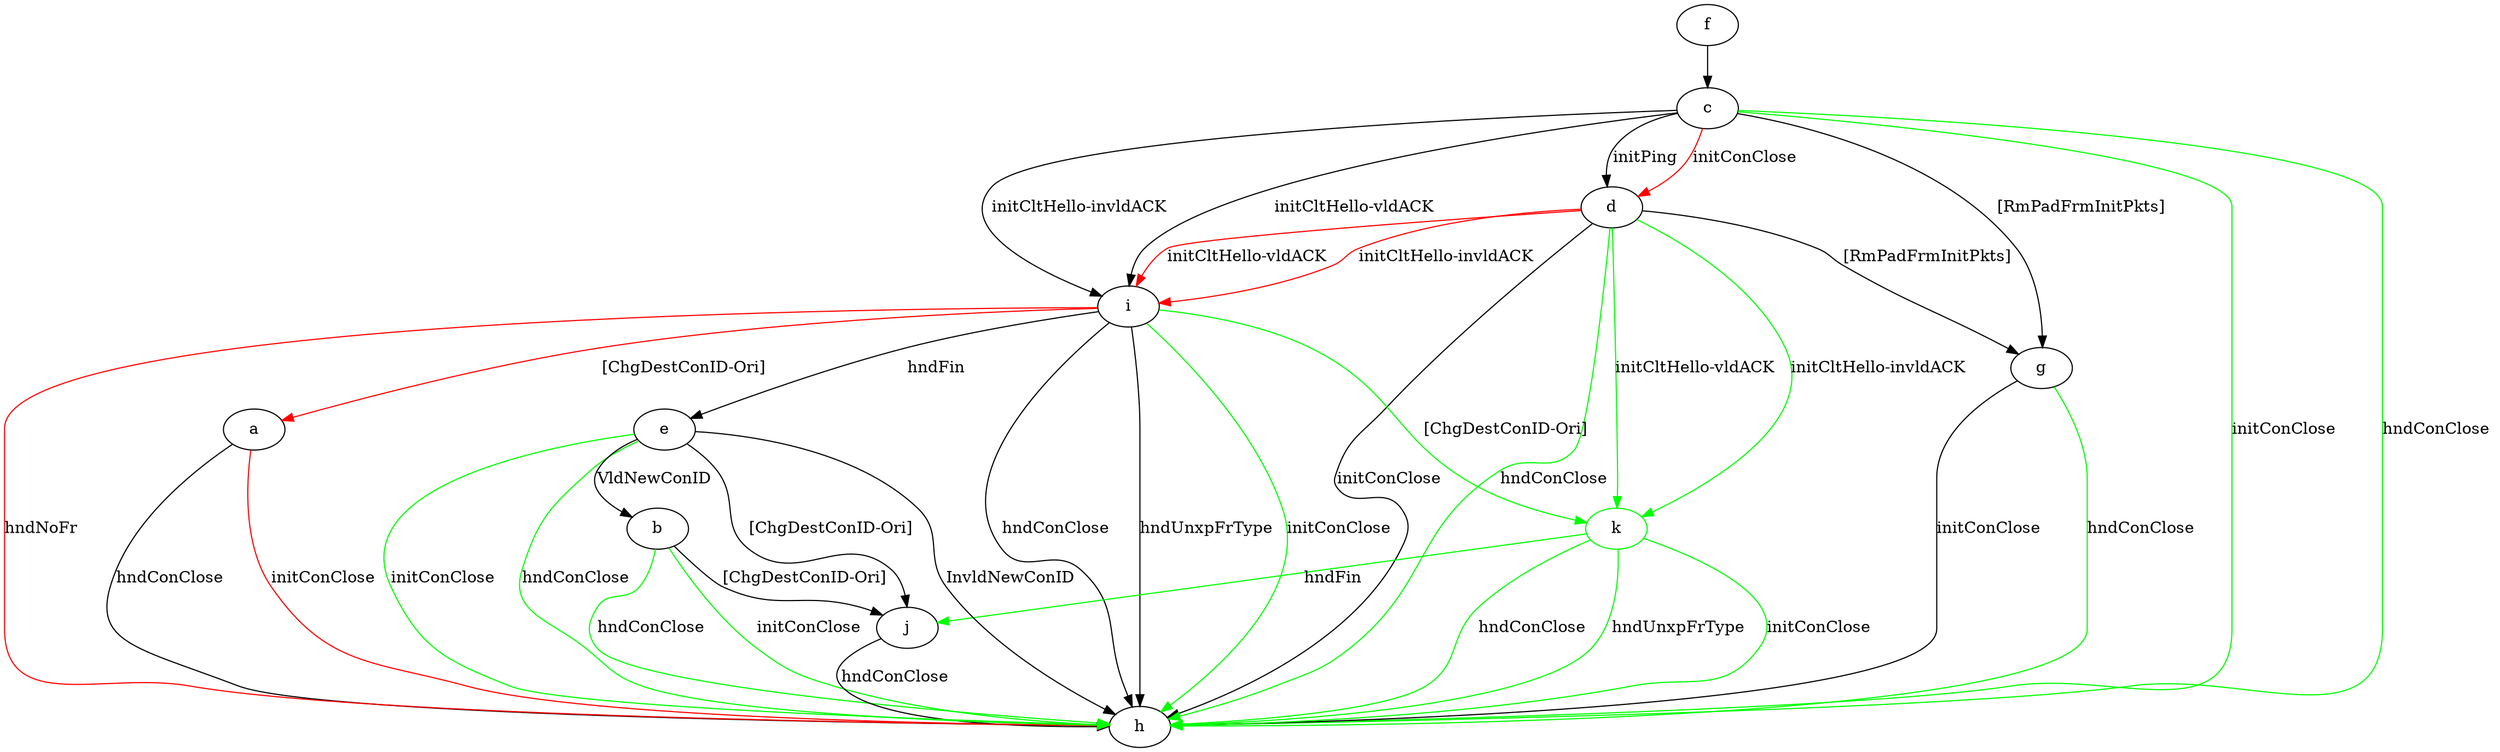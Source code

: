 digraph "" {
	a -> h	[key=0,
		label="hndConClose "];
	a -> h	[key=1,
		color=red,
		label="initConClose "];
	b -> h	[key=0,
		color=green,
		label="initConClose "];
	b -> h	[key=1,
		color=green,
		label="hndConClose "];
	b -> j	[key=0,
		label="[ChgDestConID-Ori] "];
	c -> d	[key=0,
		label="initPing "];
	c -> d	[key=1,
		color=red,
		label="initConClose "];
	c -> g	[key=0,
		label="[RmPadFrmInitPkts] "];
	c -> h	[key=0,
		color=green,
		label="initConClose "];
	c -> h	[key=1,
		color=green,
		label="hndConClose "];
	c -> i	[key=0,
		label="initCltHello-vldACK "];
	c -> i	[key=1,
		label="initCltHello-invldACK "];
	d -> g	[key=0,
		label="[RmPadFrmInitPkts] "];
	d -> h	[key=0,
		label="initConClose "];
	d -> h	[key=1,
		color=green,
		label="hndConClose "];
	d -> i	[key=0,
		color=red,
		label="initCltHello-vldACK "];
	d -> i	[key=1,
		color=red,
		label="initCltHello-invldACK "];
	k	[color=green];
	d -> k	[key=0,
		color=green,
		label="initCltHello-vldACK "];
	d -> k	[key=1,
		color=green,
		label="initCltHello-invldACK "];
	e -> b	[key=0,
		label="VldNewConID "];
	e -> h	[key=0,
		label="InvldNewConID "];
	e -> h	[key=1,
		color=green,
		label="initConClose "];
	e -> h	[key=2,
		color=green,
		label="hndConClose "];
	e -> j	[key=0,
		label="[ChgDestConID-Ori] "];
	f -> c	[key=0];
	g -> h	[key=0,
		label="initConClose "];
	g -> h	[key=1,
		color=green,
		label="hndConClose "];
	i -> a	[key=0,
		color=red,
		label="[ChgDestConID-Ori] "];
	i -> e	[key=0,
		label="hndFin "];
	i -> h	[key=0,
		label="hndConClose "];
	i -> h	[key=1,
		label="hndUnxpFrType "];
	i -> h	[key=2,
		color=green,
		label="initConClose "];
	i -> h	[key=3,
		color=red,
		label="hndNoFr "];
	i -> k	[key=0,
		color=green,
		label="[ChgDestConID-Ori] "];
	j -> h	[key=0,
		label="hndConClose "];
	k -> h	[key=0,
		color=green,
		label="initConClose "];
	k -> h	[key=1,
		color=green,
		label="hndConClose "];
	k -> h	[key=2,
		color=green,
		label="hndUnxpFrType "];
	k -> j	[key=0,
		color=green,
		label="hndFin "];
}
